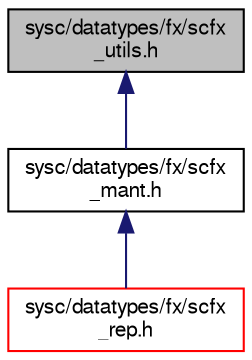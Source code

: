digraph "sysc/datatypes/fx/scfx_utils.h"
{
  edge [fontname="FreeSans",fontsize="10",labelfontname="FreeSans",labelfontsize="10"];
  node [fontname="FreeSans",fontsize="10",shape=record];
  Node47 [label="sysc/datatypes/fx/scfx\l_utils.h",height=0.2,width=0.4,color="black", fillcolor="grey75", style="filled", fontcolor="black"];
  Node47 -> Node48 [dir="back",color="midnightblue",fontsize="10",style="solid",fontname="FreeSans"];
  Node48 [label="sysc/datatypes/fx/scfx\l_mant.h",height=0.2,width=0.4,color="black", fillcolor="white", style="filled",URL="$a00155.html"];
  Node48 -> Node49 [dir="back",color="midnightblue",fontsize="10",style="solid",fontname="FreeSans"];
  Node49 [label="sysc/datatypes/fx/scfx\l_rep.h",height=0.2,width=0.4,color="red", fillcolor="white", style="filled",URL="$a00167.html"];
}
